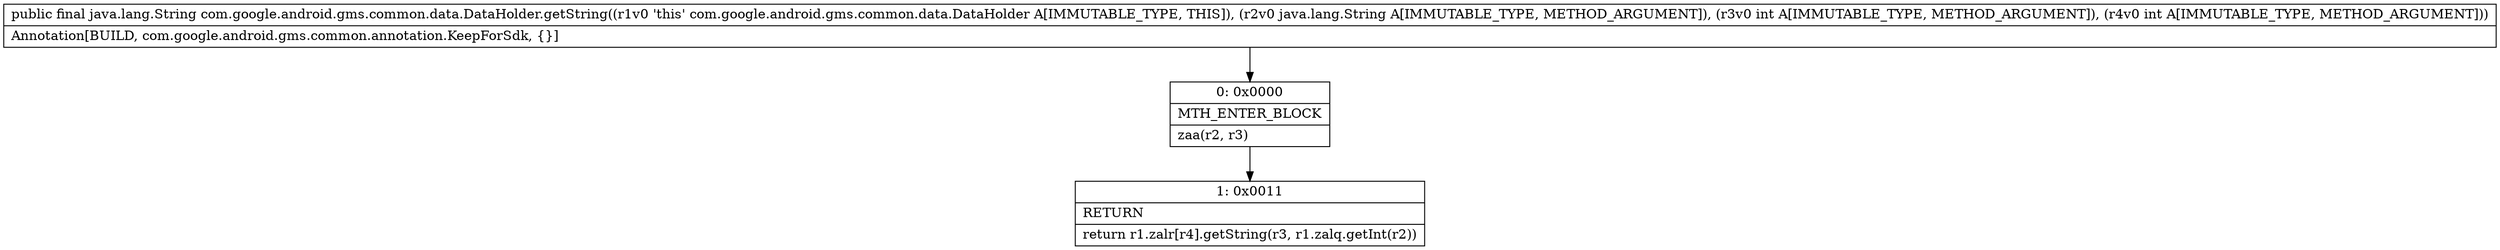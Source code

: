 digraph "CFG forcom.google.android.gms.common.data.DataHolder.getString(Ljava\/lang\/String;II)Ljava\/lang\/String;" {
Node_0 [shape=record,label="{0\:\ 0x0000|MTH_ENTER_BLOCK\l|zaa(r2, r3)\l}"];
Node_1 [shape=record,label="{1\:\ 0x0011|RETURN\l|return r1.zalr[r4].getString(r3, r1.zalq.getInt(r2))\l}"];
MethodNode[shape=record,label="{public final java.lang.String com.google.android.gms.common.data.DataHolder.getString((r1v0 'this' com.google.android.gms.common.data.DataHolder A[IMMUTABLE_TYPE, THIS]), (r2v0 java.lang.String A[IMMUTABLE_TYPE, METHOD_ARGUMENT]), (r3v0 int A[IMMUTABLE_TYPE, METHOD_ARGUMENT]), (r4v0 int A[IMMUTABLE_TYPE, METHOD_ARGUMENT]))  | Annotation[BUILD, com.google.android.gms.common.annotation.KeepForSdk, \{\}]\l}"];
MethodNode -> Node_0;
Node_0 -> Node_1;
}

